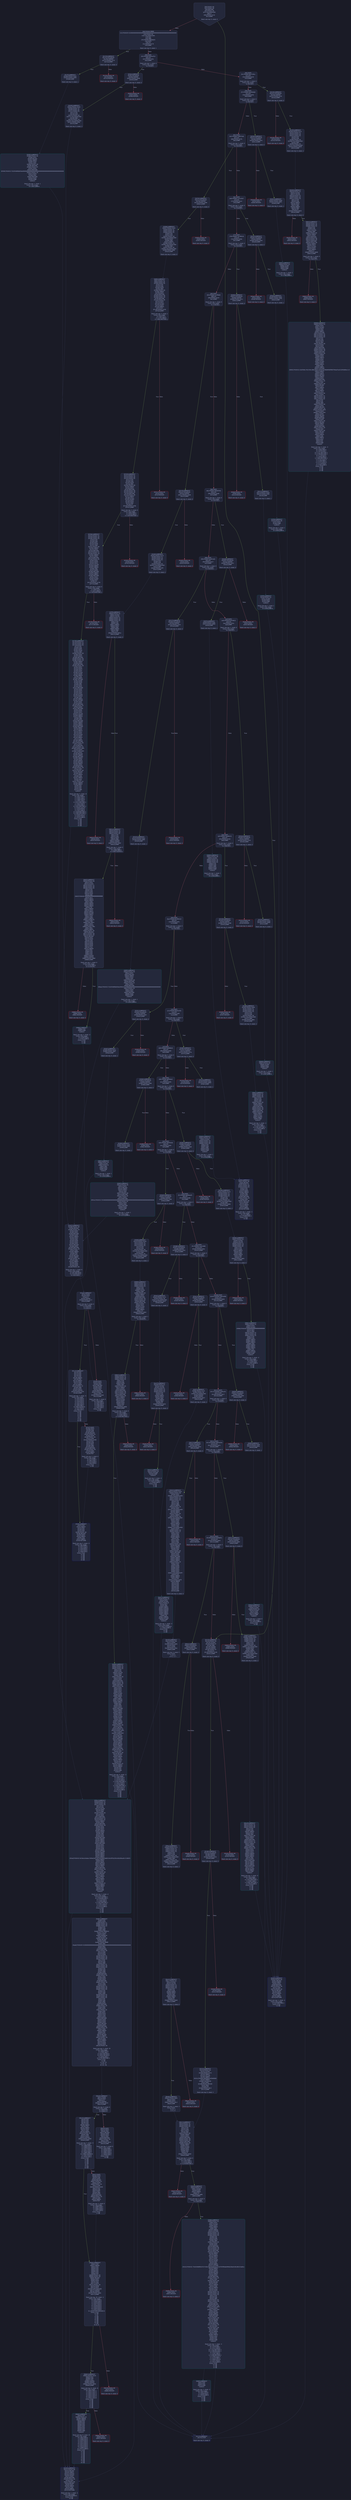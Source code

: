 digraph G {
    node [shape=box, style="filled, rounded", color="#565f89", fontcolor="#c0caf5", fontname="Helvetica", fillcolor="#24283b"];
    edge [color="#414868", fontcolor="#c0caf5", fontname="Helvetica"];
    bgcolor="#1a1b26";
    0 [ label = "[00] PUSH1 60
[02] PUSH1 40
[04] MSTORE
[05] PUSH1 04
[07] CALLDATASIZE
[08] LT
[09] PUSH2 0132
[0c] JUMPI

Stack size req: 0, sizeΔ: 0
" shape = invhouse]
    1 [ label = "[0d] PUSH4 ffffffff
[12] PUSH29 0100000000000000000000000000000000000000000000000000000000
[30] PUSH1 00
[32] CALLDATALOAD
[33] DIV
[34] AND
[35] PUSH4 06fdde03
[3a] DUP2
[3b] EQ
[3c] PUSH2 0174
[3f] JUMPI

Stack size req: 0, sizeΔ: 1
"]
    2 [ label = "[40] DUP1
[41] PUSH4 095ea7b3
[46] EQ
[47] PUSH2 01fe
[4a] JUMPI

Stack size req: 1, sizeΔ: 0
Entry->Op usage:
	0->70:EQ:1
"]
    3 [ label = "[4b] DUP1
[4c] PUSH4 0d1118ce
[51] EQ
[52] PUSH2 0234
[55] JUMPI

Stack size req: 1, sizeΔ: 0
Entry->Op usage:
	0->81:EQ:1
"]
    4 [ label = "[56] DUP1
[57] PUSH4 18160ddd
[5c] EQ
[5d] PUSH2 0256
[60] JUMPI

Stack size req: 1, sizeΔ: 0
Entry->Op usage:
	0->92:EQ:1
"]
    5 [ label = "[61] DUP1
[62] PUSH4 23b872dd
[67] EQ
[68] PUSH2 027b
[6b] JUMPI

Stack size req: 1, sizeΔ: 0
Entry->Op usage:
	0->103:EQ:1
"]
    6 [ label = "[6c] DUP1
[6d] PUSH4 313ce567
[72] EQ
[73] PUSH2 02a3
[76] JUMPI

Stack size req: 1, sizeΔ: 0
Entry->Op usage:
	0->114:EQ:1
"]
    7 [ label = "[77] DUP1
[78] PUSH4 32cd0b3d
[7d] EQ
[7e] PUSH2 02b6
[81] JUMPI

Stack size req: 1, sizeΔ: 0
Entry->Op usage:
	0->125:EQ:1
"]
    8 [ label = "[82] DUP1
[83] PUSH4 51cff8d9
[88] EQ
[89] PUSH2 02c9
[8c] JUMPI

Stack size req: 1, sizeΔ: 0
Entry->Op usage:
	0->136:EQ:1
"]
    9 [ label = "[8d] DUP1
[8e] PUSH4 5462870d
[93] EQ
[94] PUSH2 02e8
[97] JUMPI

Stack size req: 1, sizeΔ: 0
Entry->Op usage:
	0->147:EQ:1
"]
    10 [ label = "[98] DUP1
[99] PUSH4 5a3b7e42
[9e] EQ
[9f] PUSH2 0317
[a2] JUMPI

Stack size req: 1, sizeΔ: 0
Entry->Op usage:
	0->158:EQ:1
"]
    11 [ label = "[a3] DUP1
[a4] PUSH4 6c97a812
[a9] EQ
[aa] PUSH2 032a
[ad] JUMPI

Stack size req: 1, sizeΔ: 0
Entry->Op usage:
	0->169:EQ:1
"]
    12 [ label = "[ae] DUP1
[af] PUSH4 70a08231
[b4] EQ
[b5] PUSH2 033d
[b8] JUMPI

Stack size req: 1, sizeΔ: 0
Entry->Op usage:
	0->180:EQ:1
"]
    13 [ label = "[b9] DUP1
[ba] PUSH4 83349122
[bf] EQ
[c0] PUSH2 035c
[c3] JUMPI

Stack size req: 1, sizeΔ: 0
Entry->Op usage:
	0->191:EQ:1
"]
    14 [ label = "[c4] DUP1
[c5] PUSH4 8da5cb5b
[ca] EQ
[cb] PUSH2 036f
[ce] JUMPI

Stack size req: 1, sizeΔ: 0
Entry->Op usage:
	0->202:EQ:1
"]
    15 [ label = "[cf] DUP1
[d0] PUSH4 95d89b41
[d5] EQ
[d6] PUSH2 0382
[d9] JUMPI

Stack size req: 1, sizeΔ: 0
Entry->Op usage:
	0->213:EQ:1
"]
    16 [ label = "[da] DUP1
[db] PUSH4 a6f9dae1
[e0] EQ
[e1] PUSH2 0395
[e4] JUMPI

Stack size req: 1, sizeΔ: 0
Entry->Op usage:
	0->224:EQ:1
"]
    17 [ label = "[e5] DUP1
[e6] PUSH4 a9059cbb
[eb] EQ
[ec] PUSH2 03b4
[ef] JUMPI

Stack size req: 1, sizeΔ: 0
Entry->Op usage:
	0->235:EQ:1
"]
    18 [ label = "[f0] DUP1
[f1] PUSH4 ab06da29
[f6] EQ
[f7] PUSH2 03d6
[fa] JUMPI

Stack size req: 1, sizeΔ: 0
Entry->Op usage:
	0->246:EQ:1
"]
    19 [ label = "[fb] DUP1
[fc] PUSH4 c1a12d66
[0101] EQ
[0102] PUSH2 03ec
[0105] JUMPI

Stack size req: 1, sizeΔ: 0
Entry->Op usage:
	0->257:EQ:1
"]
    20 [ label = "[0106] DUP1
[0107] PUSH4 c9b2a580
[010c] EQ
[010d] PUSH2 0404
[0110] JUMPI

Stack size req: 1, sizeΔ: 0
Entry->Op usage:
	0->268:EQ:1
"]
    21 [ label = "[0111] DUP1
[0112] PUSH4 cae9ca51
[0117] EQ
[0118] PUSH2 0417
[011b] JUMPI

Stack size req: 1, sizeΔ: 0
Entry->Op usage:
	0->279:EQ:1
"]
    22 [ label = "[011c] DUP1
[011d] PUSH4 dd62ed3e
[0122] EQ
[0123] PUSH2 047c
[0126] JUMPI

Stack size req: 1, sizeΔ: 0
Entry->Op usage:
	0->290:EQ:1
"]
    23 [ label = "[0127] DUP1
[0128] PUSH4 f0dda65c
[012d] EQ
[012e] PUSH2 04a1
[0131] JUMPI

Stack size req: 1, sizeΔ: 0
Entry->Op usage:
	0->301:EQ:1
"]
    24 [ label = "[0132] JUMPDEST
[0133] PUSH1 05
[0135] SLOAD
[0136] PUSH1 ff
[0138] AND
[0139] ISZERO
[013a] ISZERO
[013b] PUSH1 01
[013d] EQ
[013e] PUSH2 0146
[0141] JUMPI

Stack size req: 0, sizeΔ: 0
"]
    25 [ label = "[0142] PUSH1 00
[0144] DUP1
[0145] REVERT

Stack size req: 0, sizeΔ: 0
" color = "red"]
    26 [ label = "[0146] JUMPDEST
[0147] CALLVALUE
[0148] ISZERO
[0149] ISZERO
[014a] PUSH2 0152
[014d] JUMPI

Stack size req: 0, sizeΔ: 0
"]
    27 [ label = "[014e] PUSH1 00
[0150] DUP1
[0151] REVERT

Stack size req: 0, sizeΔ: 0
" color = "red"]
    28 [ label = "[0152] JUMPDEST
[0153] PUSH1 04
[0155] SLOAD
[0156] PUSH2 0172
[0159] SWAP1
[015a] CALLER
[015b] SWAP1
[015c] PUSH8 0de0b6b3a7640000
[0165] SWAP1
[0166] CALLVALUE
[0167] MUL
[0168] PUSH3 0f4240
[016c] MUL
[016d] DIV
[016e] PUSH2 04c3
[0171] JUMP

Stack size req: 0, sizeΔ: 3
"]
    29 [ label = "[0172] JUMPDEST
[0173] STOP

Stack size req: 0, sizeΔ: 0
" color = "darkblue"]
    30 [ label = "[0174] JUMPDEST
[0175] CALLVALUE
[0176] ISZERO
[0177] PUSH2 017f
[017a] JUMPI

Stack size req: 0, sizeΔ: 0
"]
    31 [ label = "[017b] PUSH1 00
[017d] DUP1
[017e] REVERT

Stack size req: 0, sizeΔ: 0
" color = "red"]
    32 [ label = "[017f] JUMPDEST
[0180] PUSH2 0187
[0183] PUSH2 0585
[0186] JUMP

Stack size req: 0, sizeΔ: 1
"]
    33 [ label = "[0187] JUMPDEST
[0188] PUSH1 40
[018a] MLOAD
[018b] PUSH1 20
[018d] DUP1
[018e] DUP3
[018f] MSTORE
[0190] DUP2
[0191] SWAP1
[0192] DUP2
[0193] ADD
[0194] DUP4
[0195] DUP2
[0196] DUP2
[0197] MLOAD
[0198] DUP2
[0199] MSTORE
[019a] PUSH1 20
[019c] ADD
[019d] SWAP2
[019e] POP
[019f] DUP1
[01a0] MLOAD
[01a1] SWAP1
[01a2] PUSH1 20
[01a4] ADD
[01a5] SWAP1
[01a6] DUP1
[01a7] DUP4
[01a8] DUP4
[01a9] PUSH1 00

Stack size req: 1, sizeΔ: 9
Entry->Op usage:
	0->407:MLOAD:0
	0->416:MLOAD:0
	0->420:ADD:1
"]
    34 [ label = "[01ab] JUMPDEST
[01ac] DUP4
[01ad] DUP2
[01ae] LT
[01af] ISZERO
[01b0] PUSH2 01c3
[01b3] JUMPI

Stack size req: 4, sizeΔ: 0
Entry->Op usage:
	0->430:LT:0
	3->430:LT:1
"]
    35 [ label = "[01b4] DUP1
[01b5] DUP3
[01b6] ADD
[01b7] MLOAD
[01b8] DUP4
[01b9] DUP3
[01ba] ADD
[01bb] MSTORE
[01bc] PUSH1 20
[01be] ADD
[01bf] PUSH2 01ab
[01c2] JUMP

Stack size req: 3, sizeΔ: 0
Entry->Op usage:
	0->438:ADD:1
	0->442:ADD:0
	0->446:ADD:1
	1->438:ADD:0
	2->442:ADD:1
Entry->Exit:
	0->😵
"]
    36 [ label = "[01c3] JUMPDEST
[01c4] POP
[01c5] POP
[01c6] POP
[01c7] POP
[01c8] SWAP1
[01c9] POP
[01ca] SWAP1
[01cb] DUP2
[01cc] ADD
[01cd] SWAP1
[01ce] PUSH1 1f
[01d0] AND
[01d1] DUP1
[01d2] ISZERO
[01d3] PUSH2 01f0
[01d6] JUMPI

Stack size req: 7, sizeΔ: -5
Entry->Op usage:
	0->452:POP:0
	1->453:POP:0
	2->454:POP:0
	3->455:POP:0
	4->460:ADD:0
	4->464:AND:1
	4->466:ISZERO:0
	5->457:POP:0
	6->460:ADD:1
Entry->Exit:
	0->😵
	1->😵
	2->😵
	3->😵
	4->0
	5->😵
	6->😵
"]
    37 [ label = "[01d7] DUP1
[01d8] DUP3
[01d9] SUB
[01da] DUP1
[01db] MLOAD
[01dc] PUSH1 01
[01de] DUP4
[01df] PUSH1 20
[01e1] SUB
[01e2] PUSH2 0100
[01e5] EXP
[01e6] SUB
[01e7] NOT
[01e8] AND
[01e9] DUP2
[01ea] MSTORE
[01eb] PUSH1 20
[01ed] ADD
[01ee] SWAP2
[01ef] POP

Stack size req: 2, sizeΔ: 0
Entry->Op usage:
	0->473:SUB:1
	0->481:SUB:1
	1->473:SUB:0
	1->495:POP:0
Entry->Exit:
	1->😵
"]
    38 [ label = "[01f0] JUMPDEST
[01f1] POP
[01f2] SWAP3
[01f3] POP
[01f4] POP
[01f5] POP
[01f6] PUSH1 40
[01f8] MLOAD
[01f9] DUP1
[01fa] SWAP2
[01fb] SUB
[01fc] SWAP1
[01fd] RETURN

Stack size req: 5, sizeΔ: -5
Entry->Op usage:
	0->497:POP:0
	1->507:SUB:0
	2->500:POP:0
	3->501:POP:0
	4->499:POP:0
Entry->Exit:
	0->😵
	1->😵
	2->😵
	3->😵
	4->😵
" color = "darkblue"]
    39 [ label = "[01fe] JUMPDEST
[01ff] CALLVALUE
[0200] ISZERO
[0201] PUSH2 0209
[0204] JUMPI

Stack size req: 0, sizeΔ: 0
"]
    40 [ label = "[0205] PUSH1 00
[0207] DUP1
[0208] REVERT

Stack size req: 0, sizeΔ: 0
" color = "red"]
    41 [ label = "[0209] JUMPDEST
[020a] PUSH2 0220
[020d] PUSH1 01
[020f] PUSH1 a0
[0211] PUSH1 02
[0213] EXP
[0214] SUB
[0215] PUSH1 04
[0217] CALLDATALOAD
[0218] AND
[0219] PUSH1 24
[021b] CALLDATALOAD
[021c] PUSH2 05bc
[021f] JUMP

Stack size req: 0, sizeΔ: 3
"]
    42 [ label = "[0220] JUMPDEST
[0221] PUSH1 40
[0223] MLOAD
[0224] SWAP1
[0225] ISZERO
[0226] ISZERO
[0227] DUP2
[0228] MSTORE
[0229] PUSH1 20
[022b] ADD
[022c] PUSH1 40
[022e] MLOAD
[022f] DUP1
[0230] SWAP2
[0231] SUB
[0232] SWAP1
[0233] RETURN

Stack size req: 1, sizeΔ: -1
Entry->Op usage:
	0->549:ISZERO:0
Entry->Exit:
	0->😵
" color = "darkblue"]
    43 [ label = "[0234] JUMPDEST
[0235] CALLVALUE
[0236] ISZERO
[0237] PUSH2 023f
[023a] JUMPI

Stack size req: 0, sizeΔ: 0
"]
    44 [ label = "[023b] PUSH1 00
[023d] DUP1
[023e] REVERT

Stack size req: 0, sizeΔ: 0
" color = "red"]
    45 [ label = "[023f] JUMPDEST
[0240] PUSH2 0172
[0243] PUSH1 01
[0245] PUSH1 a0
[0247] PUSH1 02
[0249] EXP
[024a] SUB
[024b] PUSH1 04
[024d] CALLDATALOAD
[024e] AND
[024f] PUSH1 24
[0251] CALLDATALOAD
[0252] PUSH2 0628
[0255] JUMP

Stack size req: 0, sizeΔ: 3
"]
    46 [ label = "[0256] JUMPDEST
[0257] CALLVALUE
[0258] ISZERO
[0259] PUSH2 0261
[025c] JUMPI

Stack size req: 0, sizeΔ: 0
"]
    47 [ label = "[025d] PUSH1 00
[025f] DUP1
[0260] REVERT

Stack size req: 0, sizeΔ: 0
" color = "red"]
    48 [ label = "[0261] JUMPDEST
[0262] PUSH2 0269
[0265] PUSH2 06f5
[0268] JUMP

Stack size req: 0, sizeΔ: 1
"]
    49 [ label = "[0269] JUMPDEST
[026a] PUSH1 40
[026c] MLOAD
[026d] SWAP1
[026e] DUP2
[026f] MSTORE
[0270] PUSH1 20
[0272] ADD
[0273] PUSH1 40
[0275] MLOAD
[0276] DUP1
[0277] SWAP2
[0278] SUB
[0279] SWAP1
[027a] RETURN

Stack size req: 1, sizeΔ: -1
Entry->Op usage:
	0->623:MSTORE:1
Entry->Exit:
	0->😵
" color = "darkblue"]
    50 [ label = "[027b] JUMPDEST
[027c] CALLVALUE
[027d] ISZERO
[027e] PUSH2 0286
[0281] JUMPI

Stack size req: 0, sizeΔ: 0
"]
    51 [ label = "[0282] PUSH1 00
[0284] DUP1
[0285] REVERT

Stack size req: 0, sizeΔ: 0
" color = "red"]
    52 [ label = "[0286] JUMPDEST
[0287] PUSH2 0220
[028a] PUSH1 01
[028c] PUSH1 a0
[028e] PUSH1 02
[0290] EXP
[0291] SUB
[0292] PUSH1 04
[0294] CALLDATALOAD
[0295] DUP2
[0296] AND
[0297] SWAP1
[0298] PUSH1 24
[029a] CALLDATALOAD
[029b] AND
[029c] PUSH1 44
[029e] CALLDATALOAD
[029f] PUSH2 06fb
[02a2] JUMP

Stack size req: 0, sizeΔ: 4
"]
    53 [ label = "[02a3] JUMPDEST
[02a4] CALLVALUE
[02a5] ISZERO
[02a6] PUSH2 02ae
[02a9] JUMPI

Stack size req: 0, sizeΔ: 0
"]
    54 [ label = "[02aa] PUSH1 00
[02ac] DUP1
[02ad] REVERT

Stack size req: 0, sizeΔ: 0
" color = "red"]
    55 [ label = "[02ae] JUMPDEST
[02af] PUSH2 0269
[02b2] PUSH2 07f4
[02b5] JUMP

Stack size req: 0, sizeΔ: 1
"]
    56 [ label = "[02b6] JUMPDEST
[02b7] CALLVALUE
[02b8] ISZERO
[02b9] PUSH2 02c1
[02bc] JUMPI

Stack size req: 0, sizeΔ: 0
"]
    57 [ label = "[02bd] PUSH1 00
[02bf] DUP1
[02c0] REVERT

Stack size req: 0, sizeΔ: 0
" color = "red"]
    58 [ label = "[02c1] JUMPDEST
[02c2] PUSH2 0269
[02c5] PUSH2 07f9
[02c8] JUMP

Stack size req: 0, sizeΔ: 1
"]
    59 [ label = "[02c9] JUMPDEST
[02ca] CALLVALUE
[02cb] ISZERO
[02cc] PUSH2 02d4
[02cf] JUMPI

Stack size req: 0, sizeΔ: 0
"]
    60 [ label = "[02d0] PUSH1 00
[02d2] DUP1
[02d3] REVERT

Stack size req: 0, sizeΔ: 0
" color = "red"]
    61 [ label = "[02d4] JUMPDEST
[02d5] PUSH2 0172
[02d8] PUSH1 01
[02da] PUSH1 a0
[02dc] PUSH1 02
[02de] EXP
[02df] SUB
[02e0] PUSH1 04
[02e2] CALLDATALOAD
[02e3] AND
[02e4] PUSH2 07ff
[02e7] JUMP

Stack size req: 0, sizeΔ: 2
"]
    62 [ label = "[02e8] JUMPDEST
[02e9] CALLVALUE
[02ea] ISZERO
[02eb] PUSH2 02f3
[02ee] JUMPI

Stack size req: 0, sizeΔ: 0
"]
    63 [ label = "[02ef] PUSH1 00
[02f1] DUP1
[02f2] REVERT

Stack size req: 0, sizeΔ: 0
" color = "red"]
    64 [ label = "[02f3] JUMPDEST
[02f4] PUSH2 02fb
[02f7] PUSH2 0890
[02fa] JUMP

Stack size req: 0, sizeΔ: 1
"]
    65 [ label = "[02fb] JUMPDEST
[02fc] PUSH1 40
[02fe] MLOAD
[02ff] PUSH1 01
[0301] PUSH1 a0
[0303] PUSH1 02
[0305] EXP
[0306] SUB
[0307] SWAP1
[0308] SWAP2
[0309] AND
[030a] DUP2
[030b] MSTORE
[030c] PUSH1 20
[030e] ADD
[030f] PUSH1 40
[0311] MLOAD
[0312] DUP1
[0313] SWAP2
[0314] SUB
[0315] SWAP1
[0316] RETURN

Stack size req: 1, sizeΔ: -1
Entry->Op usage:
	0->777:AND:0
	0->779:MSTORE:1
Entry->Exit:
	0->😵
" color = "darkblue"]
    66 [ label = "[0317] JUMPDEST
[0318] CALLVALUE
[0319] ISZERO
[031a] PUSH2 0322
[031d] JUMPI

Stack size req: 0, sizeΔ: 0
"]
    67 [ label = "[031e] PUSH1 00
[0320] DUP1
[0321] REVERT

Stack size req: 0, sizeΔ: 0
" color = "red"]
    68 [ label = "[0322] JUMPDEST
[0323] PUSH2 0187
[0326] PUSH2 089f
[0329] JUMP

Stack size req: 0, sizeΔ: 1
"]
    69 [ label = "[032a] JUMPDEST
[032b] CALLVALUE
[032c] ISZERO
[032d] PUSH2 0335
[0330] JUMPI

Stack size req: 0, sizeΔ: 0
"]
    70 [ label = "[0331] PUSH1 00
[0333] DUP1
[0334] REVERT

Stack size req: 0, sizeΔ: 0
" color = "red"]
    71 [ label = "[0335] JUMPDEST
[0336] PUSH2 0269
[0339] PUSH2 08d6
[033c] JUMP

Stack size req: 0, sizeΔ: 1
"]
    72 [ label = "[033d] JUMPDEST
[033e] CALLVALUE
[033f] ISZERO
[0340] PUSH2 0348
[0343] JUMPI

Stack size req: 0, sizeΔ: 0
"]
    73 [ label = "[0344] PUSH1 00
[0346] DUP1
[0347] REVERT

Stack size req: 0, sizeΔ: 0
" color = "red"]
    74 [ label = "[0348] JUMPDEST
[0349] PUSH2 0269
[034c] PUSH1 01
[034e] PUSH1 a0
[0350] PUSH1 02
[0352] EXP
[0353] SUB
[0354] PUSH1 04
[0356] CALLDATALOAD
[0357] AND
[0358] PUSH2 08dc
[035b] JUMP

Stack size req: 0, sizeΔ: 2
"]
    75 [ label = "[035c] JUMPDEST
[035d] CALLVALUE
[035e] ISZERO
[035f] PUSH2 0367
[0362] JUMPI

Stack size req: 0, sizeΔ: 0
"]
    76 [ label = "[0363] PUSH1 00
[0365] DUP1
[0366] REVERT

Stack size req: 0, sizeΔ: 0
" color = "red"]
    77 [ label = "[0367] JUMPDEST
[0368] PUSH2 0220
[036b] PUSH2 08f7
[036e] JUMP

Stack size req: 0, sizeΔ: 1
"]
    78 [ label = "[036f] JUMPDEST
[0370] CALLVALUE
[0371] ISZERO
[0372] PUSH2 037a
[0375] JUMPI

Stack size req: 0, sizeΔ: 0
"]
    79 [ label = "[0376] PUSH1 00
[0378] DUP1
[0379] REVERT

Stack size req: 0, sizeΔ: 0
" color = "red"]
    80 [ label = "[037a] JUMPDEST
[037b] PUSH2 02fb
[037e] PUSH2 0900
[0381] JUMP

Stack size req: 0, sizeΔ: 1
"]
    81 [ label = "[0382] JUMPDEST
[0383] CALLVALUE
[0384] ISZERO
[0385] PUSH2 038d
[0388] JUMPI

Stack size req: 0, sizeΔ: 0
"]
    82 [ label = "[0389] PUSH1 00
[038b] DUP1
[038c] REVERT

Stack size req: 0, sizeΔ: 0
" color = "red"]
    83 [ label = "[038d] JUMPDEST
[038e] PUSH2 0187
[0391] PUSH2 090f
[0394] JUMP

Stack size req: 0, sizeΔ: 1
"]
    84 [ label = "[0395] JUMPDEST
[0396] CALLVALUE
[0397] ISZERO
[0398] PUSH2 03a0
[039b] JUMPI

Stack size req: 0, sizeΔ: 0
"]
    85 [ label = "[039c] PUSH1 00
[039e] DUP1
[039f] REVERT

Stack size req: 0, sizeΔ: 0
" color = "red"]
    86 [ label = "[03a0] JUMPDEST
[03a1] PUSH2 0172
[03a4] PUSH1 01
[03a6] PUSH1 a0
[03a8] PUSH1 02
[03aa] EXP
[03ab] SUB
[03ac] PUSH1 04
[03ae] CALLDATALOAD
[03af] AND
[03b0] PUSH2 0946
[03b3] JUMP

Stack size req: 0, sizeΔ: 2
"]
    87 [ label = "[03b4] JUMPDEST
[03b5] CALLVALUE
[03b6] ISZERO
[03b7] PUSH2 03bf
[03ba] JUMPI

Stack size req: 0, sizeΔ: 0
"]
    88 [ label = "[03bb] PUSH1 00
[03bd] DUP1
[03be] REVERT

Stack size req: 0, sizeΔ: 0
" color = "red"]
    89 [ label = "[03bf] JUMPDEST
[03c0] PUSH2 0220
[03c3] PUSH1 01
[03c5] PUSH1 a0
[03c7] PUSH1 02
[03c9] EXP
[03ca] SUB
[03cb] PUSH1 04
[03cd] CALLDATALOAD
[03ce] AND
[03cf] PUSH1 24
[03d1] CALLDATALOAD
[03d2] PUSH2 0990
[03d5] JUMP

Stack size req: 0, sizeΔ: 3
"]
    90 [ label = "[03d6] JUMPDEST
[03d7] CALLVALUE
[03d8] ISZERO
[03d9] PUSH2 03e1
[03dc] JUMPI

Stack size req: 0, sizeΔ: 0
"]
    91 [ label = "[03dd] PUSH1 00
[03df] DUP1
[03e0] REVERT

Stack size req: 0, sizeΔ: 0
" color = "red"]
    92 [ label = "[03e1] JUMPDEST
[03e2] PUSH2 0172
[03e5] PUSH1 04
[03e7] CALLDATALOAD
[03e8] PUSH2 0a37
[03eb] JUMP

Stack size req: 0, sizeΔ: 2
"]
    93 [ label = "[03ec] JUMPDEST
[03ed] CALLVALUE
[03ee] ISZERO
[03ef] PUSH2 03f7
[03f2] JUMPI

Stack size req: 0, sizeΔ: 0
"]
    94 [ label = "[03f3] PUSH1 00
[03f5] DUP1
[03f6] REVERT

Stack size req: 0, sizeΔ: 0
" color = "red"]
    95 [ label = "[03f7] JUMPDEST
[03f8] PUSH2 0172
[03fb] PUSH1 04
[03fd] CALLDATALOAD
[03fe] ISZERO
[03ff] ISZERO
[0400] PUSH2 0a57
[0403] JUMP

Stack size req: 0, sizeΔ: 2
"]
    96 [ label = "[0404] JUMPDEST
[0405] CALLVALUE
[0406] ISZERO
[0407] PUSH2 040f
[040a] JUMPI

Stack size req: 0, sizeΔ: 0
"]
    97 [ label = "[040b] PUSH1 00
[040d] DUP1
[040e] REVERT

Stack size req: 0, sizeΔ: 0
" color = "red"]
    98 [ label = "[040f] JUMPDEST
[0410] PUSH2 0269
[0413] PUSH2 0a6a
[0416] JUMP

Stack size req: 0, sizeΔ: 1
"]
    99 [ label = "[0417] JUMPDEST
[0418] CALLVALUE
[0419] ISZERO
[041a] PUSH2 0422
[041d] JUMPI

Stack size req: 0, sizeΔ: 0
"]
    100 [ label = "[041e] PUSH1 00
[0420] DUP1
[0421] REVERT

Stack size req: 0, sizeΔ: 0
" color = "red"]
    101 [ label = "[0422] JUMPDEST
[0423] PUSH2 0220
[0426] PUSH1 04
[0428] DUP1
[0429] CALLDATALOAD
[042a] PUSH1 01
[042c] PUSH1 a0
[042e] PUSH1 02
[0430] EXP
[0431] SUB
[0432] AND
[0433] SWAP1
[0434] PUSH1 24
[0436] DUP1
[0437] CALLDATALOAD
[0438] SWAP2
[0439] SWAP1
[043a] PUSH1 64
[043c] SWAP1
[043d] PUSH1 44
[043f] CALLDATALOAD
[0440] SWAP1
[0441] DUP2
[0442] ADD
[0443] SWAP1
[0444] DUP4
[0445] ADD
[0446] CALLDATALOAD
[0447] DUP1
[0448] PUSH1 20
[044a] PUSH1 1f
[044c] DUP3
[044d] ADD
[044e] DUP2
[044f] SWAP1
[0450] DIV
[0451] DUP2
[0452] MUL
[0453] ADD
[0454] PUSH1 40
[0456] MLOAD
[0457] SWAP1
[0458] DUP2
[0459] ADD
[045a] PUSH1 40
[045c] MSTORE
[045d] DUP2
[045e] DUP2
[045f] MSTORE
[0460] SWAP3
[0461] SWAP2
[0462] SWAP1
[0463] PUSH1 20
[0465] DUP5
[0466] ADD
[0467] DUP4
[0468] DUP4
[0469] DUP1
[046a] DUP3
[046b] DUP5
[046c] CALLDATACOPY
[046d] POP
[046e] SWAP5
[046f] SWAP7
[0470] POP
[0471] PUSH2 0a74
[0474] SWAP6
[0475] POP
[0476] POP
[0477] POP
[0478] POP
[0479] POP
[047a] POP
[047b] JUMP

Stack size req: 0, sizeΔ: 4
"]
    102 [ label = "[047c] JUMPDEST
[047d] CALLVALUE
[047e] ISZERO
[047f] PUSH2 0487
[0482] JUMPI

Stack size req: 0, sizeΔ: 0
"]
    103 [ label = "[0483] PUSH1 00
[0485] DUP1
[0486] REVERT

Stack size req: 0, sizeΔ: 0
" color = "red"]
    104 [ label = "[0487] JUMPDEST
[0488] PUSH2 0269
[048b] PUSH1 01
[048d] PUSH1 a0
[048f] PUSH1 02
[0491] EXP
[0492] SUB
[0493] PUSH1 04
[0495] CALLDATALOAD
[0496] DUP2
[0497] AND
[0498] SWAP1
[0499] PUSH1 24
[049b] CALLDATALOAD
[049c] AND
[049d] PUSH2 0ba0
[04a0] JUMP

Stack size req: 0, sizeΔ: 3
"]
    105 [ label = "[04a1] JUMPDEST
[04a2] CALLVALUE
[04a3] ISZERO
[04a4] PUSH2 04ac
[04a7] JUMPI

Stack size req: 0, sizeΔ: 0
"]
    106 [ label = "[04a8] PUSH1 00
[04aa] DUP1
[04ab] REVERT

Stack size req: 0, sizeΔ: 0
" color = "red"]
    107 [ label = "[04ac] JUMPDEST
[04ad] PUSH2 0172
[04b0] PUSH1 01
[04b2] PUSH1 a0
[04b4] PUSH1 02
[04b6] EXP
[04b7] SUB
[04b8] PUSH1 04
[04ba] CALLDATALOAD
[04bb] AND
[04bc] PUSH1 24
[04be] CALLDATALOAD
[04bf] PUSH2 0bcb
[04c2] JUMP

Stack size req: 0, sizeΔ: 3
"]
    108 [ label = "[04c3] JUMPDEST
[04c4] PUSH1 01
[04c6] PUSH1 a0
[04c8] PUSH1 02
[04ca] EXP
[04cb] SUB
[04cc] DUP3
[04cd] AND
[04ce] PUSH1 00
[04d0] SWAP1
[04d1] DUP2
[04d2] MSTORE
[04d3] PUSH1 06
[04d5] PUSH1 20
[04d7] MSTORE
[04d8] PUSH1 40
[04da] SWAP1
[04db] SHA3
[04dc] SLOAD
[04dd] DUP2
[04de] DUP2
[04df] ADD
[04e0] GT
[04e1] PUSH2 04e9
[04e4] JUMPI

Stack size req: 2, sizeΔ: 0
Entry->Op usage:
	0->1247:ADD:1
	1->1229:AND:0
	1->1234:MSTORE:1
"]
    109 [ label = "[04e5] PUSH1 00
[04e7] DUP1
[04e8] REVERT

Stack size req: 0, sizeΔ: 0
" color = "red"]
    110 [ label = "[04e9] JUMPDEST
[04ea] PUSH1 03
[04ec] SLOAD
[04ed] DUP2
[04ee] SWAP1
[04ef] GT
[04f0] PUSH2 04f8
[04f3] JUMPI

Stack size req: 1, sizeΔ: 0
Entry->Op usage:
	0->1263:GT:1
"]
    111 [ label = "[04f4] PUSH1 00
[04f6] DUP1
[04f7] REVERT

Stack size req: 0, sizeΔ: 0
" color = "red"]
    112 [ label = "[04f8] JUMPDEST
[04f9] PUSH1 03
[04fb] DUP1
[04fc] SLOAD
[04fd] DUP3
[04fe] SWAP1
[04ff] SUB
[0500] SWAP1
[0501] SSTORE
[0502] PUSH1 01
[0504] PUSH1 a0
[0506] PUSH1 02
[0508] EXP
[0509] SUB
[050a] DUP3
[050b] AND
[050c] PUSH1 00
[050e] DUP2
[050f] DUP2
[0510] MSTORE
[0511] PUSH1 06
[0513] PUSH1 20
[0515] MSTORE
[0516] PUSH1 40
[0518] SWAP1
[0519] DUP2
[051a] SWAP1
[051b] SHA3
[051c] DUP1
[051d] SLOAD
[051e] DUP5
[051f] ADD
[0520] SWAP1
[0521] SSTORE
[0522] PUSH32 79c65068f81072733b15ab3cba61b23110793f90ab099d228a414b186333a81e
[0543] SWAP1
[0544] DUP4
[0545] SWAP1
[0546] MLOAD
[0547] SWAP1
[0548] DUP2
[0549] MSTORE
[054a] PUSH1 20
[054c] ADD
[054d] PUSH1 40
[054f] MLOAD
[0550] DUP1
[0551] SWAP2
[0552] SUB
[0553] SWAP1
[0554] LOG2
[0555] DUP2
[0556] PUSH1 01
[0558] PUSH1 a0
[055a] PUSH1 02
[055c] EXP
[055d] SUB
[055e] AND
[055f] PUSH1 00
[0561] PUSH1 00
[0563] DUP1
[0564] MLOAD
[0565] PUSH1 20
[0567] PUSH2 0bf5
[056a] DUP4
[056b] CODECOPY
[056c] DUP2
[056d] MLOAD
[056e] SWAP2
[056f] MSTORE
[0570] DUP4
[0571] PUSH1 40
[0573] MLOAD
[0574] SWAP1
[0575] DUP2
[0576] MSTORE
[0577] PUSH1 20
[0579] ADD
[057a] PUSH1 40
[057c] MLOAD
[057d] DUP1
[057e] SWAP2
[057f] SUB
[0580] SWAP1
[0581] LOG3
[0582] POP
[0583] POP
[0584] JUMP
Indirect!

Stack size req: 3, sizeΔ: -3
Entry->Op usage:
	0->1279:SUB:1
	0->1311:ADD:0
	0->1353:MSTORE:1
	0->1398:MSTORE:1
	0->1410:POP:0
	1->1291:AND:0
	1->1296:MSTORE:1
	1->1364:LOG2:3
	1->1374:AND:1
	1->1409:LOG3:4
	1->1411:POP:0
	2->1412:JUMP:0
Entry->Exit:
	0->😵
	1->😵
	2->😵
" color = "teal"]
    113 [ label = "[0585] JUMPDEST
[0586] PUSH1 40
[0588] DUP1
[0589] MLOAD
[058a] SWAP1
[058b] DUP2
[058c] ADD
[058d] PUSH1 40
[058f] MSTORE
[0590] PUSH1 07
[0592] DUP2
[0593] MSTORE
[0594] PUSH32 5520546f6b656e00000000000000000000000000000000000000000000000000
[05b5] PUSH1 20
[05b7] DUP3
[05b8] ADD
[05b9] MSTORE
[05ba] DUP2
[05bb] JUMP
Indirect!

Stack size req: 1, sizeΔ: 1
Entry->Op usage:
	0->1467:JUMP:0
" color = "teal"]
    114 [ label = "[05bc] JUMPDEST
[05bd] PUSH1 01
[05bf] PUSH1 a0
[05c1] PUSH1 02
[05c3] EXP
[05c4] SUB
[05c5] CALLER
[05c6] DUP2
[05c7] AND
[05c8] PUSH1 00
[05ca] DUP2
[05cb] DUP2
[05cc] MSTORE
[05cd] PUSH1 07
[05cf] PUSH1 20
[05d1] SWAP1
[05d2] DUP2
[05d3] MSTORE
[05d4] PUSH1 40
[05d6] DUP1
[05d7] DUP4
[05d8] SHA3
[05d9] SWAP5
[05da] DUP8
[05db] AND
[05dc] DUP1
[05dd] DUP5
[05de] MSTORE
[05df] SWAP5
[05e0] SWAP1
[05e1] SWAP2
[05e2] MSTORE
[05e3] DUP1
[05e4] DUP3
[05e5] SHA3
[05e6] DUP6
[05e7] SWAP1
[05e8] SSTORE
[05e9] SWAP1
[05ea] SWAP3
[05eb] SWAP2
[05ec] SWAP1
[05ed] PUSH32 8c5be1e5ebec7d5bd14f71427d1e84f3dd0314c0f7b2291e5b200ac8c7c3b925
[060e] SWAP1
[060f] DUP6
[0610] SWAP1
[0611] MLOAD
[0612] SWAP1
[0613] DUP2
[0614] MSTORE
[0615] PUSH1 20
[0617] ADD
[0618] PUSH1 40
[061a] MLOAD
[061b] DUP1
[061c] SWAP2
[061d] SUB
[061e] SWAP1
[061f] LOG3
[0620] POP
[0621] PUSH1 01
[0623] SWAP3
[0624] SWAP2
[0625] POP
[0626] POP
[0627] JUMP
Indirect!

Stack size req: 3, sizeΔ: -2
Entry->Op usage:
	0->1512:SSTORE:1
	0->1556:MSTORE:1
	0->1574:POP:0
	1->1499:AND:0
	1->1502:MSTORE:1
	1->1567:LOG3:4
	1->1573:POP:0
	2->1575:JUMP:0
Entry->Exit:
	0->😵
	1->😵
	2->😵
" color = "teal"]
    115 [ label = "[0628] JUMPDEST
[0629] PUSH1 01
[062b] SLOAD
[062c] CALLER
[062d] PUSH1 01
[062f] PUSH1 a0
[0631] PUSH1 02
[0633] EXP
[0634] SUB
[0635] SWAP1
[0636] DUP2
[0637] AND
[0638] SWAP2
[0639] AND
[063a] EQ
[063b] PUSH2 0643
[063e] JUMPI

Stack size req: 0, sizeΔ: 0
"]
    116 [ label = "[063f] PUSH1 00
[0641] DUP1
[0642] REVERT

Stack size req: 0, sizeΔ: 0
" color = "red"]
    117 [ label = "[0643] JUMPDEST
[0644] PUSH1 01
[0646] PUSH1 a0
[0648] PUSH1 02
[064a] EXP
[064b] SUB
[064c] CALLER
[064d] AND
[064e] PUSH1 00
[0650] SWAP1
[0651] DUP2
[0652] MSTORE
[0653] PUSH1 06
[0655] PUSH1 20
[0657] MSTORE
[0658] PUSH1 40
[065a] SWAP1
[065b] SHA3
[065c] SLOAD
[065d] DUP2
[065e] SWAP1
[065f] LT
[0660] PUSH2 0668
[0663] JUMPI

Stack size req: 1, sizeΔ: 0
Entry->Op usage:
	0->1631:LT:1
"]
    118 [ label = "[0664] PUSH1 00
[0666] DUP1
[0667] REVERT

Stack size req: 0, sizeΔ: 0
" color = "red"]
    119 [ label = "[0668] JUMPDEST
[0669] PUSH1 03
[066b] DUP1
[066c] SLOAD
[066d] DUP3
[066e] ADD
[066f] SWAP1
[0670] SSTORE
[0671] PUSH1 01
[0673] PUSH1 a0
[0675] PUSH1 02
[0677] EXP
[0678] SUB
[0679] DUP3
[067a] AND
[067b] PUSH1 00
[067d] DUP2
[067e] DUP2
[067f] MSTORE
[0680] PUSH1 06
[0682] PUSH1 20
[0684] MSTORE
[0685] PUSH1 40
[0687] SWAP1
[0688] DUP2
[0689] SWAP1
[068a] SHA3
[068b] DUP1
[068c] SLOAD
[068d] DUP5
[068e] SWAP1
[068f] SUB
[0690] SWAP1
[0691] SSTORE
[0692] PUSH32 d1df306c742159c188c29d2c167874a39b84fd0f96f794ad7ea53295680ec1c5
[06b3] SWAP1
[06b4] DUP4
[06b5] SWAP1
[06b6] MLOAD
[06b7] SWAP1
[06b8] DUP2
[06b9] MSTORE
[06ba] PUSH1 20
[06bc] ADD
[06bd] PUSH1 40
[06bf] MLOAD
[06c0] DUP1
[06c1] SWAP2
[06c2] SUB
[06c3] SWAP1
[06c4] LOG2
[06c5] PUSH1 00
[06c7] DUP3
[06c8] PUSH1 01
[06ca] PUSH1 a0
[06cc] PUSH1 02
[06ce] EXP
[06cf] SUB
[06d0] AND
[06d1] PUSH1 00
[06d3] DUP1
[06d4] MLOAD
[06d5] PUSH1 20
[06d7] PUSH2 0bf5
[06da] DUP4
[06db] CODECOPY
[06dc] DUP2
[06dd] MLOAD
[06de] SWAP2
[06df] MSTORE
[06e0] DUP4
[06e1] PUSH1 40
[06e3] MLOAD
[06e4] SWAP1
[06e5] DUP2
[06e6] MSTORE
[06e7] PUSH1 20
[06e9] ADD
[06ea] PUSH1 40
[06ec] MLOAD
[06ed] DUP1
[06ee] SWAP2
[06ef] SUB
[06f0] SWAP1
[06f1] LOG3
[06f2] POP
[06f3] POP
[06f4] JUMP
Indirect!

Stack size req: 3, sizeΔ: -3
Entry->Op usage:
	0->1646:ADD:0
	0->1679:SUB:1
	0->1721:MSTORE:1
	0->1766:MSTORE:1
	0->1778:POP:0
	1->1658:AND:0
	1->1663:MSTORE:1
	1->1732:LOG2:3
	1->1744:AND:1
	1->1777:LOG3:3
	1->1779:POP:0
	2->1780:JUMP:0
Entry->Exit:
	0->😵
	1->😵
	2->😵
" color = "teal"]
    120 [ label = "[06f5] JUMPDEST
[06f6] PUSH1 02
[06f8] SLOAD
[06f9] DUP2
[06fa] JUMP
Indirect!

Stack size req: 1, sizeΔ: 1
Entry->Op usage:
	0->1786:JUMP:0
" color = "teal"]
    121 [ label = "[06fb] JUMPDEST
[06fc] PUSH1 01
[06fe] PUSH1 a0
[0700] PUSH1 02
[0702] EXP
[0703] SUB
[0704] DUP4
[0705] AND
[0706] PUSH1 00
[0708] SWAP1
[0709] DUP2
[070a] MSTORE
[070b] PUSH1 06
[070d] PUSH1 20
[070f] MSTORE
[0710] PUSH1 40
[0712] DUP2
[0713] SHA3
[0714] SLOAD
[0715] DUP3
[0716] SWAP1
[0717] GT
[0718] PUSH2 0720
[071b] JUMPI

Stack size req: 3, sizeΔ: 1
Entry->Op usage:
	0->1815:GT:1
	2->1797:AND:0
	2->1802:MSTORE:1
"]
    122 [ label = "[071c] PUSH1 00
[071e] DUP1
[071f] REVERT

Stack size req: 0, sizeΔ: 0
" color = "red"]
    123 [ label = "[0720] JUMPDEST
[0721] PUSH1 01
[0723] PUSH1 a0
[0725] PUSH1 02
[0727] EXP
[0728] SUB
[0729] DUP4
[072a] AND
[072b] PUSH1 00
[072d] SWAP1
[072e] DUP2
[072f] MSTORE
[0730] PUSH1 06
[0732] PUSH1 20
[0734] MSTORE
[0735] PUSH1 40
[0737] SWAP1
[0738] SHA3
[0739] SLOAD
[073a] DUP3
[073b] DUP2
[073c] ADD
[073d] GT
[073e] PUSH2 0746
[0741] JUMPI

Stack size req: 3, sizeΔ: 0
Entry->Op usage:
	1->1852:ADD:1
	2->1834:AND:0
	2->1839:MSTORE:1
"]
    124 [ label = "[0742] PUSH1 00
[0744] DUP1
[0745] REVERT

Stack size req: 0, sizeΔ: 0
" color = "red"]
    125 [ label = "[0746] JUMPDEST
[0747] PUSH1 01
[0749] PUSH1 a0
[074b] PUSH1 02
[074d] EXP
[074e] SUB
[074f] DUP1
[0750] DUP6
[0751] AND
[0752] PUSH1 00
[0754] SWAP1
[0755] DUP2
[0756] MSTORE
[0757] PUSH1 07
[0759] PUSH1 20
[075b] SWAP1
[075c] DUP2
[075d] MSTORE
[075e] PUSH1 40
[0760] DUP1
[0761] DUP4
[0762] SHA3
[0763] CALLER
[0764] SWAP1
[0765] SWAP5
[0766] AND
[0767] DUP4
[0768] MSTORE
[0769] SWAP3
[076a] SWAP1
[076b] MSTORE
[076c] SHA3
[076d] SLOAD
[076e] DUP3
[076f] GT
[0770] PUSH2 0778
[0773] JUMPI

Stack size req: 4, sizeΔ: 0
Entry->Op usage:
	1->1903:GT:0
	3->1873:AND:0
	3->1878:MSTORE:1
"]
    126 [ label = "[0774] PUSH1 00
[0776] DUP1
[0777] REVERT

Stack size req: 0, sizeΔ: 0
" color = "red"]
    127 [ label = "[0778] JUMPDEST
[0779] PUSH1 01
[077b] PUSH1 a0
[077d] PUSH1 02
[077f] EXP
[0780] SUB
[0781] DUP1
[0782] DUP6
[0783] AND
[0784] PUSH1 00
[0786] DUP2
[0787] DUP2
[0788] MSTORE
[0789] PUSH1 06
[078b] PUSH1 20
[078d] SWAP1
[078e] DUP2
[078f] MSTORE
[0790] PUSH1 40
[0792] DUP1
[0793] DUP4
[0794] SHA3
[0795] DUP1
[0796] SLOAD
[0797] DUP9
[0798] SWAP1
[0799] SUB
[079a] SWAP1
[079b] SSTORE
[079c] DUP8
[079d] DUP6
[079e] AND
[079f] DUP1
[07a0] DUP5
[07a1] MSTORE
[07a2] DUP2
[07a3] DUP5
[07a4] SHA3
[07a5] DUP1
[07a6] SLOAD
[07a7] DUP10
[07a8] ADD
[07a9] SWAP1
[07aa] SSTORE
[07ab] DUP5
[07ac] DUP5
[07ad] MSTORE
[07ae] PUSH1 07
[07b0] DUP4
[07b1] MSTORE
[07b2] DUP2
[07b3] DUP5
[07b4] SHA3
[07b5] CALLER
[07b6] SWAP1
[07b7] SWAP7
[07b8] AND
[07b9] DUP5
[07ba] MSTORE
[07bb] SWAP5
[07bc] SWAP1
[07bd] SWAP2
[07be] MSTORE
[07bf] SWAP1
[07c0] DUP2
[07c1] SWAP1
[07c2] SHA3
[07c3] DUP1
[07c4] SLOAD
[07c5] DUP7
[07c6] SWAP1
[07c7] SUB
[07c8] SWAP1
[07c9] SSTORE
[07ca] PUSH1 00
[07cc] DUP1
[07cd] MLOAD
[07ce] PUSH1 20
[07d0] PUSH2 0bf5
[07d3] DUP4
[07d4] CODECOPY
[07d5] DUP2
[07d6] MLOAD
[07d7] SWAP2
[07d8] MSTORE
[07d9] SWAP1
[07da] DUP6
[07db] SWAP1
[07dc] MLOAD
[07dd] SWAP1
[07de] DUP2
[07df] MSTORE
[07e0] PUSH1 20
[07e2] ADD
[07e3] PUSH1 40
[07e5] MLOAD
[07e6] DUP1
[07e7] SWAP2
[07e8] SUB
[07e9] SWAP1
[07ea] LOG3
[07eb] POP
[07ec] PUSH1 01
[07ee] SWAP4
[07ef] SWAP3
[07f0] POP
[07f1] POP
[07f2] POP
[07f3] JUMP
Indirect!

Stack size req: 5, sizeΔ: -4
Entry->Op usage:
	0->2027:POP:0
	1->1945:SUB:1
	1->1960:ADD:0
	1->1991:SUB:1
	1->2015:MSTORE:1
	1->2033:POP:0
	2->1950:AND:1
	2->1953:MSTORE:1
	2->2026:LOG3:4
	2->2034:POP:0
	3->1923:AND:0
	3->1928:MSTORE:1
	3->1965:MSTORE:1
	3->2026:LOG3:3
	3->2032:POP:0
	4->2035:JUMP:0
Entry->Exit:
	0->😵
	1->😵
	2->😵
	3->😵
	4->😵
" color = "teal"]
    128 [ label = "[07f4] JUMPDEST
[07f5] PUSH1 06
[07f7] DUP2
[07f8] JUMP
Indirect!

Stack size req: 1, sizeΔ: 1
Entry->Op usage:
	0->2040:JUMP:0
" color = "teal"]
    129 [ label = "[07f9] JUMPDEST
[07fa] PUSH1 03
[07fc] SLOAD
[07fd] DUP2
[07fe] JUMP
Indirect!

Stack size req: 1, sizeΔ: 1
Entry->Op usage:
	0->2046:JUMP:0
" color = "teal"]
    130 [ label = "[07ff] JUMPDEST
[0800] PUSH1 01
[0802] SLOAD
[0803] CALLER
[0804] PUSH1 01
[0806] PUSH1 a0
[0808] PUSH1 02
[080a] EXP
[080b] SUB
[080c] SWAP1
[080d] DUP2
[080e] AND
[080f] SWAP2
[0810] AND
[0811] EQ
[0812] PUSH2 081a
[0815] JUMPI

Stack size req: 0, sizeΔ: 0
"]
    131 [ label = "[0816] PUSH1 00
[0818] DUP1
[0819] REVERT

Stack size req: 0, sizeΔ: 0
" color = "red"]
    132 [ label = "[081a] JUMPDEST
[081b] PUSH1 01
[081d] PUSH1 a0
[081f] PUSH1 02
[0821] EXP
[0822] SUB
[0823] DUP2
[0824] AND
[0825] ISZERO
[0826] ISZERO
[0827] PUSH2 082f
[082a] JUMPI

Stack size req: 1, sizeΔ: 0
Entry->Op usage:
	0->2084:AND:0
	0->2085:ISZERO:0
"]
    133 [ label = "[082b] PUSH1 00
[082d] DUP1
[082e] REVERT

Stack size req: 0, sizeΔ: 0
" color = "red"]
    134 [ label = "[082f] JUMPDEST
[0830] PUSH1 08
[0832] DUP1
[0833] SLOAD
[0834] PUSH1 01
[0836] PUSH1 a0
[0838] PUSH1 02
[083a] EXP
[083b] SUB
[083c] DUP1
[083d] DUP5
[083e] AND
[083f] PUSH20 ffffffffffffffffffffffffffffffffffffffff
[0854] NOT
[0855] SWAP1
[0856] SWAP3
[0857] AND
[0858] SWAP2
[0859] SWAP1
[085a] SWAP2
[085b] OR
[085c] SWAP2
[085d] DUP3
[085e] SWAP1
[085f] SSTORE
[0860] SWAP1
[0861] DUP2
[0862] AND
[0863] SWAP1
[0864] ADDRESS
[0865] AND
[0866] BALANCE
[0867] DUP1
[0868] ISZERO
[0869] PUSH2 08fc
[086c] MUL
[086d] SWAP1
[086e] PUSH1 40
[0870] MLOAD
[0871] PUSH1 00
[0873] PUSH1 40
[0875] MLOAD
[0876] DUP1
[0877] DUP4
[0878] SUB
[0879] DUP2
[087a] DUP6
[087b] DUP9
[087c] DUP9
[087d] CALL
[087e] SWAP4
[087f] POP
[0880] POP
[0881] POP
[0882] POP
[0883] ISZERO
[0884] ISZERO
[0885] PUSH2 088d
[0888] JUMPI

Stack size req: 1, sizeΔ: 0
Entry->Op usage:
	0->2110:AND:0
	0->2139:OR:1
"]
    135 [ label = "[0889] PUSH1 00
[088b] DUP1
[088c] REVERT

Stack size req: 0, sizeΔ: 0
" color = "red"]
    136 [ label = "[088d] JUMPDEST
[088e] POP
[088f] JUMP
Indirect!

Stack size req: 2, sizeΔ: -2
Entry->Op usage:
	0->2190:POP:0
	1->2191:JUMP:0
Entry->Exit:
	0->😵
	1->😵
" color = "teal"]
    137 [ label = "[0890] JUMPDEST
[0891] PUSH1 08
[0893] SLOAD
[0894] PUSH1 01
[0896] PUSH1 a0
[0898] PUSH1 02
[089a] EXP
[089b] SUB
[089c] AND
[089d] DUP2
[089e] JUMP
Indirect!

Stack size req: 1, sizeΔ: 1
Entry->Op usage:
	0->2206:JUMP:0
" color = "teal"]
    138 [ label = "[089f] JUMPDEST
[08a0] PUSH1 40
[08a2] DUP1
[08a3] MLOAD
[08a4] SWAP1
[08a5] DUP2
[08a6] ADD
[08a7] PUSH1 40
[08a9] MSTORE
[08aa] PUSH1 0c
[08ac] DUP2
[08ad] MSTORE
[08ae] PUSH32 5520546f6b656e2056312e300000000000000000000000000000000000000000
[08cf] PUSH1 20
[08d1] DUP3
[08d2] ADD
[08d3] MSTORE
[08d4] DUP2
[08d5] JUMP
Indirect!

Stack size req: 1, sizeΔ: 1
Entry->Op usage:
	0->2261:JUMP:0
" color = "teal"]
    139 [ label = "[08d6] JUMPDEST
[08d7] PUSH1 04
[08d9] SLOAD
[08da] DUP2
[08db] JUMP
Indirect!

Stack size req: 1, sizeΔ: 1
Entry->Op usage:
	0->2267:JUMP:0
" color = "teal"]
    140 [ label = "[08dc] JUMPDEST
[08dd] PUSH1 01
[08df] PUSH1 a0
[08e1] PUSH1 02
[08e3] EXP
[08e4] SUB
[08e5] AND
[08e6] PUSH1 00
[08e8] SWAP1
[08e9] DUP2
[08ea] MSTORE
[08eb] PUSH1 06
[08ed] PUSH1 20
[08ef] MSTORE
[08f0] PUSH1 40
[08f2] SWAP1
[08f3] SHA3
[08f4] SLOAD
[08f5] SWAP1
[08f6] JUMP
Indirect!

Stack size req: 2, sizeΔ: -1
Entry->Op usage:
	0->2277:AND:1
	0->2282:MSTORE:1
	1->2294:JUMP:0
Entry->Exit:
	0->😵
	1->😵
" color = "teal"]
    141 [ label = "[08f7] JUMPDEST
[08f8] PUSH1 05
[08fa] SLOAD
[08fb] PUSH1 ff
[08fd] AND
[08fe] DUP2
[08ff] JUMP
Indirect!

Stack size req: 1, sizeΔ: 1
Entry->Op usage:
	0->2303:JUMP:0
" color = "teal"]
    142 [ label = "[0900] JUMPDEST
[0901] PUSH1 01
[0903] SLOAD
[0904] PUSH1 01
[0906] PUSH1 a0
[0908] PUSH1 02
[090a] EXP
[090b] SUB
[090c] AND
[090d] DUP2
[090e] JUMP
Indirect!

Stack size req: 1, sizeΔ: 1
Entry->Op usage:
	0->2318:JUMP:0
" color = "teal"]
    143 [ label = "[090f] JUMPDEST
[0910] PUSH1 40
[0912] DUP1
[0913] MLOAD
[0914] SWAP1
[0915] DUP2
[0916] ADD
[0917] PUSH1 40
[0919] MSTORE
[091a] PUSH1 02
[091c] DUP2
[091d] MSTORE
[091e] PUSH32 5554000000000000000000000000000000000000000000000000000000000000
[093f] PUSH1 20
[0941] DUP3
[0942] ADD
[0943] MSTORE
[0944] DUP2
[0945] JUMP
Indirect!

Stack size req: 1, sizeΔ: 1
Entry->Op usage:
	0->2373:JUMP:0
" color = "teal"]
    144 [ label = "[0946] JUMPDEST
[0947] PUSH1 01
[0949] SLOAD
[094a] CALLER
[094b] PUSH1 01
[094d] PUSH1 a0
[094f] PUSH1 02
[0951] EXP
[0952] SUB
[0953] SWAP1
[0954] DUP2
[0955] AND
[0956] SWAP2
[0957] AND
[0958] EQ
[0959] PUSH2 0961
[095c] JUMPI

Stack size req: 0, sizeΔ: 0
"]
    145 [ label = "[095d] PUSH1 00
[095f] DUP1
[0960] REVERT

Stack size req: 0, sizeΔ: 0
" color = "red"]
    146 [ label = "[0961] JUMPDEST
[0962] PUSH1 01
[0964] DUP1
[0965] SLOAD
[0966] PUSH20 ffffffffffffffffffffffffffffffffffffffff
[097b] NOT
[097c] AND
[097d] PUSH1 01
[097f] PUSH1 a0
[0981] PUSH1 02
[0983] EXP
[0984] SUB
[0985] SWAP3
[0986] SWAP1
[0987] SWAP3
[0988] AND
[0989] SWAP2
[098a] SWAP1
[098b] SWAP2
[098c] OR
[098d] SWAP1
[098e] SSTORE
[098f] JUMP
Indirect!

Stack size req: 2, sizeΔ: -2
Entry->Op usage:
	0->2440:AND:1
	0->2444:OR:0
	1->2447:JUMP:0
Entry->Exit:
	0->😵
	1->😵
" color = "teal"]
    147 [ label = "[0990] JUMPDEST
[0991] PUSH1 01
[0993] PUSH1 a0
[0995] PUSH1 02
[0997] EXP
[0998] SUB
[0999] CALLER
[099a] AND
[099b] PUSH1 00
[099d] SWAP1
[099e] DUP2
[099f] MSTORE
[09a0] PUSH1 06
[09a2] PUSH1 20
[09a4] MSTORE
[09a5] PUSH1 40
[09a7] DUP2
[09a8] SHA3
[09a9] SLOAD
[09aa] DUP3
[09ab] SWAP1
[09ac] GT
[09ad] PUSH2 09b5
[09b0] JUMPI

Stack size req: 1, sizeΔ: 1
Entry->Op usage:
	0->2476:GT:1
"]
    148 [ label = "[09b1] PUSH1 00
[09b3] DUP1
[09b4] REVERT

Stack size req: 0, sizeΔ: 0
" color = "red"]
    149 [ label = "[09b5] JUMPDEST
[09b6] PUSH1 01
[09b8] PUSH1 a0
[09ba] PUSH1 02
[09bc] EXP
[09bd] SUB
[09be] DUP4
[09bf] AND
[09c0] PUSH1 00
[09c2] SWAP1
[09c3] DUP2
[09c4] MSTORE
[09c5] PUSH1 06
[09c7] PUSH1 20
[09c9] MSTORE
[09ca] PUSH1 40
[09cc] SWAP1
[09cd] SHA3
[09ce] SLOAD
[09cf] DUP3
[09d0] DUP2
[09d1] ADD
[09d2] GT
[09d3] PUSH2 09db
[09d6] JUMPI

Stack size req: 3, sizeΔ: 0
Entry->Op usage:
	1->2513:ADD:1
	2->2495:AND:0
	2->2500:MSTORE:1
"]
    150 [ label = "[09d7] PUSH1 00
[09d9] DUP1
[09da] REVERT

Stack size req: 0, sizeΔ: 0
" color = "red"]
    151 [ label = "[09db] JUMPDEST
[09dc] PUSH1 01
[09de] PUSH1 a0
[09e0] PUSH1 02
[09e2] EXP
[09e3] SUB
[09e4] CALLER
[09e5] DUP2
[09e6] AND
[09e7] PUSH1 00
[09e9] DUP2
[09ea] DUP2
[09eb] MSTORE
[09ec] PUSH1 06
[09ee] PUSH1 20
[09f0] MSTORE
[09f1] PUSH1 40
[09f3] DUP1
[09f4] DUP3
[09f5] SHA3
[09f6] DUP1
[09f7] SLOAD
[09f8] DUP8
[09f9] SWAP1
[09fa] SUB
[09fb] SWAP1
[09fc] SSTORE
[09fd] SWAP3
[09fe] DUP7
[09ff] AND
[0a00] DUP1
[0a01] DUP3
[0a02] MSTORE
[0a03] SWAP1
[0a04] DUP4
[0a05] SWAP1
[0a06] SHA3
[0a07] DUP1
[0a08] SLOAD
[0a09] DUP7
[0a0a] ADD
[0a0b] SWAP1
[0a0c] SSTORE
[0a0d] SWAP2
[0a0e] PUSH1 00
[0a10] DUP1
[0a11] MLOAD
[0a12] PUSH1 20
[0a14] PUSH2 0bf5
[0a17] DUP4
[0a18] CODECOPY
[0a19] DUP2
[0a1a] MLOAD
[0a1b] SWAP2
[0a1c] MSTORE
[0a1d] SWAP1
[0a1e] DUP6
[0a1f] SWAP1
[0a20] MLOAD
[0a21] SWAP1
[0a22] DUP2
[0a23] MSTORE
[0a24] PUSH1 20
[0a26] ADD
[0a27] PUSH1 40
[0a29] MLOAD
[0a2a] DUP1
[0a2b] SWAP2
[0a2c] SUB
[0a2d] SWAP1
[0a2e] LOG3
[0a2f] POP
[0a30] PUSH1 01
[0a32] SWAP3
[0a33] SWAP2
[0a34] POP
[0a35] POP
[0a36] JUMP
Indirect!

Stack size req: 4, sizeΔ: -3
Entry->Op usage:
	0->2607:POP:0
	1->2554:SUB:1
	1->2570:ADD:0
	1->2595:MSTORE:1
	1->2613:POP:0
	2->2559:AND:0
	2->2562:MSTORE:1
	2->2606:LOG3:4
	2->2612:POP:0
	3->2614:JUMP:0
Entry->Exit:
	0->😵
	1->😵
	2->😵
	3->😵
" color = "teal"]
    152 [ label = "[0a37] JUMPDEST
[0a38] PUSH1 01
[0a3a] SLOAD
[0a3b] CALLER
[0a3c] PUSH1 01
[0a3e] PUSH1 a0
[0a40] PUSH1 02
[0a42] EXP
[0a43] SUB
[0a44] SWAP1
[0a45] DUP2
[0a46] AND
[0a47] SWAP2
[0a48] AND
[0a49] EQ
[0a4a] PUSH2 0a52
[0a4d] JUMPI

Stack size req: 0, sizeΔ: 0
"]
    153 [ label = "[0a4e] PUSH1 00
[0a50] DUP1
[0a51] REVERT

Stack size req: 0, sizeΔ: 0
" color = "red"]
    154 [ label = "[0a52] JUMPDEST
[0a53] PUSH1 04
[0a55] SSTORE
[0a56] JUMP
Indirect!

Stack size req: 2, sizeΔ: -2
Entry->Op usage:
	0->2645:SSTORE:1
	1->2646:JUMP:0
Entry->Exit:
	0->😵
	1->😵
" color = "teal"]
    155 [ label = "[0a57] JUMPDEST
[0a58] PUSH1 05
[0a5a] DUP1
[0a5b] SLOAD
[0a5c] PUSH1 ff
[0a5e] NOT
[0a5f] AND
[0a60] SWAP2
[0a61] ISZERO
[0a62] ISZERO
[0a63] SWAP2
[0a64] SWAP1
[0a65] SWAP2
[0a66] OR
[0a67] SWAP1
[0a68] SSTORE
[0a69] JUMP
Indirect!

Stack size req: 2, sizeΔ: -2
Entry->Op usage:
	0->2657:ISZERO:0
	1->2665:JUMP:0
Entry->Exit:
	0->😵
	1->😵
" color = "teal"]
    156 [ label = "[0a6a] JUMPDEST
[0a6b] PUSH1 03
[0a6d] SLOAD
[0a6e] PUSH1 02
[0a70] SLOAD
[0a71] SUB
[0a72] SWAP1
[0a73] JUMP
Indirect!

Stack size req: 1, sizeΔ: 0
Entry->Op usage:
	0->2675:JUMP:0
Entry->Exit:
	0->😵
" color = "teal"]
    157 [ label = "[0a74] JUMPDEST
[0a75] PUSH1 00
[0a77] DUP4
[0a78] PUSH2 0a81
[0a7b] DUP2
[0a7c] DUP6
[0a7d] PUSH2 05bc
[0a80] JUMP

Stack size req: 3, sizeΔ: 5
Entry->Exit:
	1->0, 6
	2->1, 3, 7
"]
    158 [ label = "[0a81] JUMPDEST
[0a82] POP
[0a83] DUP1
[0a84] PUSH1 01
[0a86] PUSH1 a0
[0a88] PUSH1 02
[0a8a] EXP
[0a8b] SUB
[0a8c] AND
[0a8d] PUSH4 8f4ffcb1
[0a92] CALLER
[0a93] DUP7
[0a94] ADDRESS
[0a95] DUP8
[0a96] PUSH1 40
[0a98] MLOAD
[0a99] DUP6
[0a9a] PUSH4 ffffffff
[0a9f] AND
[0aa0] PUSH29 0100000000000000000000000000000000000000000000000000000000
[0abe] MUL
[0abf] DUP2
[0ac0] MSTORE
[0ac1] PUSH1 04
[0ac3] ADD
[0ac4] DUP1
[0ac5] DUP6
[0ac6] PUSH1 01
[0ac8] PUSH1 a0
[0aca] PUSH1 02
[0acc] EXP
[0acd] SUB
[0ace] AND
[0acf] PUSH1 01
[0ad1] PUSH1 a0
[0ad3] PUSH1 02
[0ad5] EXP
[0ad6] SUB
[0ad7] AND
[0ad8] DUP2
[0ad9] MSTORE
[0ada] PUSH1 20
[0adc] ADD
[0add] DUP5
[0ade] DUP2
[0adf] MSTORE
[0ae0] PUSH1 20
[0ae2] ADD
[0ae3] DUP4
[0ae4] PUSH1 01
[0ae6] PUSH1 a0
[0ae8] PUSH1 02
[0aea] EXP
[0aeb] SUB
[0aec] AND
[0aed] PUSH1 01
[0aef] PUSH1 a0
[0af1] PUSH1 02
[0af3] EXP
[0af4] SUB
[0af5] AND
[0af6] DUP2
[0af7] MSTORE
[0af8] PUSH1 20
[0afa] ADD
[0afb] DUP1
[0afc] PUSH1 20
[0afe] ADD
[0aff] DUP3
[0b00] DUP2
[0b01] SUB
[0b02] DUP3
[0b03] MSTORE
[0b04] DUP4
[0b05] DUP2
[0b06] DUP2
[0b07] MLOAD
[0b08] DUP2
[0b09] MSTORE
[0b0a] PUSH1 20
[0b0c] ADD
[0b0d] SWAP2
[0b0e] POP
[0b0f] DUP1
[0b10] MLOAD
[0b11] SWAP1
[0b12] PUSH1 20
[0b14] ADD
[0b15] SWAP1
[0b16] DUP1
[0b17] DUP4
[0b18] DUP4
[0b19] PUSH1 00

Stack size req: 5, sizeΔ: 14
Entry->Op usage:
	0->2690:POP:0
	1->2700:AND:1
	3->2823:MLOAD:0
	3->2832:MLOAD:0
	3->2836:ADD:1
	4->2783:MSTORE:1
Entry->Exit:
	0->😵
	1->14, 15
	3->9, 17
	4->11, 18
"]
    159 [ label = "[0b1b] JUMPDEST
[0b1c] DUP4
[0b1d] DUP2
[0b1e] LT
[0b1f] ISZERO
[0b20] PUSH2 0b33
[0b23] JUMPI

Stack size req: 4, sizeΔ: 0
Entry->Op usage:
	0->2846:LT:0
	3->2846:LT:1
"]
    160 [ label = "[0b24] DUP1
[0b25] DUP3
[0b26] ADD
[0b27] MLOAD
[0b28] DUP4
[0b29] DUP3
[0b2a] ADD
[0b2b] MSTORE
[0b2c] PUSH1 20
[0b2e] ADD
[0b2f] PUSH2 0b1b
[0b32] JUMP

Stack size req: 3, sizeΔ: 0
Entry->Op usage:
	0->2854:ADD:1
	0->2858:ADD:0
	0->2862:ADD:1
	1->2854:ADD:0
	2->2858:ADD:1
Entry->Exit:
	0->😵
"]
    161 [ label = "[0b33] JUMPDEST
[0b34] POP
[0b35] POP
[0b36] POP
[0b37] POP
[0b38] SWAP1
[0b39] POP
[0b3a] SWAP1
[0b3b] DUP2
[0b3c] ADD
[0b3d] SWAP1
[0b3e] PUSH1 1f
[0b40] AND
[0b41] DUP1
[0b42] ISZERO
[0b43] PUSH2 0b60
[0b46] JUMPI

Stack size req: 7, sizeΔ: -5
Entry->Op usage:
	0->2868:POP:0
	1->2869:POP:0
	2->2870:POP:0
	3->2871:POP:0
	4->2876:ADD:0
	4->2880:AND:1
	4->2882:ISZERO:0
	5->2873:POP:0
	6->2876:ADD:1
Entry->Exit:
	0->😵
	1->😵
	2->😵
	3->😵
	4->0
	5->😵
	6->😵
"]
    162 [ label = "[0b47] DUP1
[0b48] DUP3
[0b49] SUB
[0b4a] DUP1
[0b4b] MLOAD
[0b4c] PUSH1 01
[0b4e] DUP4
[0b4f] PUSH1 20
[0b51] SUB
[0b52] PUSH2 0100
[0b55] EXP
[0b56] SUB
[0b57] NOT
[0b58] AND
[0b59] DUP2
[0b5a] MSTORE
[0b5b] PUSH1 20
[0b5d] ADD
[0b5e] SWAP2
[0b5f] POP

Stack size req: 2, sizeΔ: 0
Entry->Op usage:
	0->2889:SUB:1
	0->2897:SUB:1
	1->2889:SUB:0
	1->2911:POP:0
Entry->Exit:
	1->😵
"]
    163 [ label = "[0b60] JUMPDEST
[0b61] POP
[0b62] SWAP6
[0b63] POP
[0b64] POP
[0b65] POP
[0b66] POP
[0b67] POP
[0b68] POP
[0b69] PUSH1 00
[0b6b] PUSH1 40
[0b6d] MLOAD
[0b6e] DUP1
[0b6f] DUP4
[0b70] SUB
[0b71] DUP2
[0b72] PUSH1 00
[0b74] DUP8
[0b75] DUP1
[0b76] EXTCODESIZE
[0b77] ISZERO
[0b78] ISZERO
[0b79] PUSH2 0b81
[0b7c] JUMPI

Stack size req: 10, sizeΔ: -1
Entry->Op usage:
	0->2913:POP:0
	1->2928:SUB:0
	2->2916:POP:0
	3->2917:POP:0
	4->2918:POP:0
	5->2919:POP:0
	6->2920:POP:0
	7->2915:POP:0
	9->2934:EXTCODESIZE:0
Entry->Exit:
	0->😵
	1->6
	2->😵
	3->😵
	4->😵
	5->😵
	6->😵
	7->😵
	9->0, 8
"]
    164 [ label = "[0b7d] PUSH1 00
[0b7f] DUP1
[0b80] REVERT

Stack size req: 0, sizeΔ: 0
" color = "red"]
    165 [ label = "[0b81] JUMPDEST
[0b82] PUSH2 02c6
[0b85] GAS
[0b86] SUB
[0b87] CALL
[0b88] ISZERO
[0b89] ISZERO
[0b8a] PUSH2 0b92
[0b8d] JUMPI

Stack size req: 6, sizeΔ: -6
Entry->Op usage:
	0->2951:CALL:1
	1->2951:CALL:2
	2->2951:CALL:3
	3->2951:CALL:4
	4->2951:CALL:5
	5->2951:CALL:6
Entry->Exit:
	0->😵
	1->😵
	2->😵
	3->😵
	4->😵
	5->😵
"]
    166 [ label = "[0b8e] PUSH1 00
[0b90] DUP1
[0b91] REVERT

Stack size req: 0, sizeΔ: 0
" color = "red"]
    167 [ label = "[0b92] JUMPDEST
[0b93] POP
[0b94] PUSH1 01
[0b96] SWAP8
[0b97] SWAP7
[0b98] POP
[0b99] POP
[0b9a] POP
[0b9b] POP
[0b9c] POP
[0b9d] POP
[0b9e] POP
[0b9f] JUMP
Indirect!

Stack size req: 9, sizeΔ: -8
Entry->Op usage:
	0->2963:POP:0
	1->2969:POP:0
	2->2970:POP:0
	3->2971:POP:0
	4->2972:POP:0
	5->2973:POP:0
	6->2974:POP:0
	7->2968:POP:0
	8->2975:JUMP:0
Entry->Exit:
	0->😵
	1->😵
	2->😵
	3->😵
	4->😵
	5->😵
	6->😵
	7->😵
	8->😵
" color = "teal"]
    168 [ label = "[0ba0] JUMPDEST
[0ba1] PUSH1 01
[0ba3] PUSH1 a0
[0ba5] PUSH1 02
[0ba7] EXP
[0ba8] SUB
[0ba9] SWAP2
[0baa] DUP3
[0bab] AND
[0bac] PUSH1 00
[0bae] SWAP1
[0baf] DUP2
[0bb0] MSTORE
[0bb1] PUSH1 07
[0bb3] PUSH1 20
[0bb5] SWAP1
[0bb6] DUP2
[0bb7] MSTORE
[0bb8] PUSH1 40
[0bba] DUP1
[0bbb] DUP4
[0bbc] SHA3
[0bbd] SWAP4
[0bbe] SWAP1
[0bbf] SWAP5
[0bc0] AND
[0bc1] DUP3
[0bc2] MSTORE
[0bc3] SWAP2
[0bc4] SWAP1
[0bc5] SWAP2
[0bc6] MSTORE
[0bc7] SHA3
[0bc8] SLOAD
[0bc9] SWAP1
[0bca] JUMP
Indirect!

Stack size req: 3, sizeΔ: -2
Entry->Op usage:
	0->3008:AND:1
	0->3010:MSTORE:1
	1->2987:AND:1
	1->2992:MSTORE:1
	2->3018:JUMP:0
Entry->Exit:
	0->😵
	1->😵
	2->😵
" color = "teal"]
    169 [ label = "[0bcb] JUMPDEST
[0bcc] PUSH1 01
[0bce] SLOAD
[0bcf] CALLER
[0bd0] PUSH1 01
[0bd2] PUSH1 a0
[0bd4] PUSH1 02
[0bd6] EXP
[0bd7] SUB
[0bd8] SWAP1
[0bd9] DUP2
[0bda] AND
[0bdb] SWAP2
[0bdc] AND
[0bdd] EQ
[0bde] PUSH2 0be6
[0be1] JUMPI

Stack size req: 0, sizeΔ: 0
"]
    170 [ label = "[0be2] PUSH1 00
[0be4] DUP1
[0be5] REVERT

Stack size req: 0, sizeΔ: 0
" color = "red"]
    171 [ label = "[0be6] JUMPDEST
[0be7] PUSH2 0bf0
[0bea] DUP3
[0beb] DUP3
[0bec] PUSH2 04c3
[0bef] JUMP

Stack size req: 2, sizeΔ: 3
Entry->Exit:
	0->0, 3
	1->1, 4
"]
    172 [ label = "[0bf0] JUMPDEST
[0bf1] POP
[0bf2] POP
[0bf3] JUMP
Indirect!

Stack size req: 3, sizeΔ: -3
Entry->Op usage:
	0->3057:POP:0
	1->3058:POP:0
	2->3059:JUMP:0
Entry->Exit:
	0->😵
	1->😵
	2->😵
" color = "teal"]
    0 -> 1 [ label = "False" color = "#f7768e"]
    0 -> 24 [ label = "True" color = "#9ece6a"]
    1 -> 2 [ label = "False" color = "#f7768e"]
    1 -> 30 [ label = "True" color = "#9ece6a"]
    2 -> 3 [ label = "False" color = "#f7768e"]
    2 -> 39 [ label = "True" color = "#9ece6a"]
    3 -> 4 [ label = "False" color = "#f7768e"]
    3 -> 43 [ label = "True" color = "#9ece6a"]
    4 -> 5 [ label = "False" color = "#f7768e"]
    4 -> 46 [ label = "True" color = "#9ece6a"]
    5 -> 6 [ label = "False" color = "#f7768e"]
    5 -> 50 [ label = "True" color = "#9ece6a"]
    6 -> 7 [ label = "False" color = "#f7768e"]
    6 -> 53 [ label = "True" color = "#9ece6a"]
    7 -> 8 [ label = "False" color = "#f7768e"]
    7 -> 56 [ label = "True" color = "#9ece6a"]
    8 -> 9 [ label = "False" color = "#f7768e"]
    8 -> 59 [ label = "True" color = "#9ece6a"]
    9 -> 10 [ label = "False" color = "#f7768e"]
    9 -> 62 [ label = "True" color = "#9ece6a"]
    10 -> 11 [ label = "False" color = "#f7768e"]
    10 -> 66 [ label = "True" color = "#9ece6a"]
    11 -> 12 [ label = "False" color = "#f7768e"]
    11 -> 69 [ label = "True" color = "#9ece6a"]
    12 -> 13 [ label = "False" color = "#f7768e"]
    12 -> 72 [ label = "True" color = "#9ece6a"]
    13 -> 14 [ label = "False" color = "#f7768e"]
    13 -> 75 [ label = "True" color = "#9ece6a"]
    14 -> 15 [ label = "False" color = "#f7768e"]
    14 -> 78 [ label = "True" color = "#9ece6a"]
    15 -> 16 [ label = "False" color = "#f7768e"]
    15 -> 81 [ label = "True" color = "#9ece6a"]
    16 -> 17 [ label = "False" color = "#f7768e"]
    16 -> 84 [ label = "True" color = "#9ece6a"]
    17 -> 18 [ label = "False" color = "#f7768e"]
    17 -> 87 [ label = "True" color = "#9ece6a"]
    18 -> 19 [ label = "False" color = "#f7768e"]
    18 -> 90 [ label = "True" color = "#9ece6a"]
    19 -> 20 [ label = "False" color = "#f7768e"]
    19 -> 93 [ label = "True" color = "#9ece6a"]
    20 -> 21 [ label = "False" color = "#f7768e"]
    20 -> 96 [ label = "True" color = "#9ece6a"]
    21 -> 22 [ label = "False" color = "#f7768e"]
    21 -> 99 [ label = "True" color = "#9ece6a"]
    22 -> 23 [ label = "False" color = "#f7768e"]
    22 -> 102 [ label = "True" color = "#9ece6a"]
    23 -> 24 [ label = "False" color = "#f7768e"]
    23 -> 105 [ label = "True" color = "#9ece6a"]
    24 -> 25 [ label = "False" color = "#f7768e"]
    24 -> 26 [ label = "True" color = "#9ece6a"]
    26 -> 27 [ label = "False" color = "#f7768e"]
    26 -> 28 [ label = "True" color = "#9ece6a"]
    28 -> 108 [ ]
    30 -> 31 [ label = "False" color = "#f7768e"]
    30 -> 32 [ label = "True" color = "#9ece6a"]
    32 -> 113 [ ]
    33 -> 34 [ ]
    34 -> 35 [ label = "False" color = "#f7768e"]
    34 -> 36 [ label = "True" color = "#9ece6a"]
    35 -> 34 [ ]
    36 -> 37 [ label = "False" color = "#f7768e"]
    36 -> 38 [ label = "True" color = "#9ece6a"]
    37 -> 38 [ ]
    39 -> 40 [ label = "False" color = "#f7768e"]
    39 -> 41 [ label = "True" color = "#9ece6a"]
    41 -> 114 [ ]
    43 -> 44 [ label = "False" color = "#f7768e"]
    43 -> 45 [ label = "True" color = "#9ece6a"]
    45 -> 115 [ ]
    46 -> 47 [ label = "False" color = "#f7768e"]
    46 -> 48 [ label = "True" color = "#9ece6a"]
    48 -> 120 [ ]
    50 -> 51 [ label = "False" color = "#f7768e"]
    50 -> 52 [ label = "True" color = "#9ece6a"]
    52 -> 121 [ ]
    53 -> 54 [ label = "False" color = "#f7768e"]
    53 -> 55 [ label = "True" color = "#9ece6a"]
    55 -> 128 [ ]
    56 -> 57 [ label = "False" color = "#f7768e"]
    56 -> 58 [ label = "True" color = "#9ece6a"]
    58 -> 129 [ ]
    59 -> 60 [ label = "False" color = "#f7768e"]
    59 -> 61 [ label = "True" color = "#9ece6a"]
    61 -> 130 [ ]
    62 -> 63 [ label = "False" color = "#f7768e"]
    62 -> 64 [ label = "True" color = "#9ece6a"]
    64 -> 137 [ ]
    66 -> 67 [ label = "False" color = "#f7768e"]
    66 -> 68 [ label = "True" color = "#9ece6a"]
    68 -> 138 [ ]
    69 -> 70 [ label = "False" color = "#f7768e"]
    69 -> 71 [ label = "True" color = "#9ece6a"]
    71 -> 139 [ ]
    72 -> 73 [ label = "False" color = "#f7768e"]
    72 -> 74 [ label = "True" color = "#9ece6a"]
    74 -> 140 [ ]
    75 -> 76 [ label = "False" color = "#f7768e"]
    75 -> 77 [ label = "True" color = "#9ece6a"]
    77 -> 141 [ ]
    78 -> 79 [ label = "False" color = "#f7768e"]
    78 -> 80 [ label = "True" color = "#9ece6a"]
    80 -> 142 [ ]
    81 -> 82 [ label = "False" color = "#f7768e"]
    81 -> 83 [ label = "True" color = "#9ece6a"]
    83 -> 143 [ ]
    84 -> 85 [ label = "False" color = "#f7768e"]
    84 -> 86 [ label = "True" color = "#9ece6a"]
    86 -> 144 [ ]
    87 -> 88 [ label = "False" color = "#f7768e"]
    87 -> 89 [ label = "True" color = "#9ece6a"]
    89 -> 147 [ ]
    90 -> 91 [ label = "False" color = "#f7768e"]
    90 -> 92 [ label = "True" color = "#9ece6a"]
    92 -> 152 [ ]
    93 -> 94 [ label = "False" color = "#f7768e"]
    93 -> 95 [ label = "True" color = "#9ece6a"]
    95 -> 155 [ ]
    96 -> 97 [ label = "False" color = "#f7768e"]
    96 -> 98 [ label = "True" color = "#9ece6a"]
    98 -> 156 [ ]
    99 -> 100 [ label = "False" color = "#f7768e"]
    99 -> 101 [ label = "True" color = "#9ece6a"]
    101 -> 157 [ ]
    102 -> 103 [ label = "False" color = "#f7768e"]
    102 -> 104 [ label = "True" color = "#9ece6a"]
    104 -> 168 [ ]
    105 -> 106 [ label = "False" color = "#f7768e"]
    105 -> 107 [ label = "True" color = "#9ece6a"]
    107 -> 169 [ ]
    108 -> 109 [ label = "False" color = "#f7768e"]
    108 -> 110 [ label = "True" color = "#9ece6a"]
    110 -> 111 [ label = "False" color = "#f7768e"]
    110 -> 112 [ label = "True" color = "#9ece6a"]
    115 -> 116 [ label = "False" color = "#f7768e"]
    115 -> 117 [ label = "True" color = "#9ece6a"]
    117 -> 118 [ label = "False" color = "#f7768e"]
    117 -> 119 [ label = "True" color = "#9ece6a"]
    121 -> 122 [ label = "False" color = "#f7768e"]
    121 -> 123 [ label = "True" color = "#9ece6a"]
    123 -> 124 [ label = "False" color = "#f7768e"]
    123 -> 125 [ label = "True" color = "#9ece6a"]
    125 -> 126 [ label = "False" color = "#f7768e"]
    125 -> 127 [ label = "True" color = "#9ece6a"]
    130 -> 131 [ label = "False" color = "#f7768e"]
    130 -> 132 [ label = "True" color = "#9ece6a"]
    132 -> 133 [ label = "False" color = "#f7768e"]
    132 -> 134 [ label = "True" color = "#9ece6a"]
    134 -> 135 [ label = "False" color = "#f7768e"]
    134 -> 136 [ label = "True" color = "#9ece6a"]
    144 -> 145 [ label = "False" color = "#f7768e"]
    144 -> 146 [ label = "True" color = "#9ece6a"]
    147 -> 148 [ label = "False" color = "#f7768e"]
    147 -> 149 [ label = "True" color = "#9ece6a"]
    149 -> 150 [ label = "False" color = "#f7768e"]
    149 -> 151 [ label = "True" color = "#9ece6a"]
    152 -> 153 [ label = "False" color = "#f7768e"]
    152 -> 154 [ label = "True" color = "#9ece6a"]
    157 -> 114 [ ]
    158 -> 159 [ ]
    159 -> 160 [ label = "False" color = "#f7768e"]
    159 -> 161 [ label = "True" color = "#9ece6a"]
    160 -> 159 [ ]
    161 -> 162 [ label = "False" color = "#f7768e"]
    161 -> 163 [ label = "True" color = "#9ece6a"]
    162 -> 163 [ ]
    163 -> 164 [ label = "False" color = "#f7768e"]
    163 -> 165 [ label = "True" color = "#9ece6a"]
    165 -> 166 [ label = "False" color = "#f7768e"]
    165 -> 167 [ label = "True" color = "#9ece6a"]
    169 -> 170 [ label = "False" color = "#f7768e"]
    169 -> 171 [ label = "True" color = "#9ece6a"]
    171 -> 108 [ ]
    112 -> 29 [ ]
    113 -> 33 [ ]
    114 -> 42 [ ]
    119 -> 29 [ ]
    120 -> 49 [ ]
    127 -> 42 [ ]
    128 -> 49 [ ]
    129 -> 49 [ ]
    136 -> 29 [ ]
    137 -> 65 [ ]
    138 -> 33 [ ]
    139 -> 49 [ ]
    140 -> 49 [ ]
    141 -> 42 [ ]
    142 -> 65 [ ]
    143 -> 33 [ ]
    146 -> 29 [ ]
    151 -> 42 [ ]
    154 -> 29 [ ]
    155 -> 29 [ ]
    156 -> 49 [ ]
    114 -> 158 [ ]
    167 -> 42 [ ]
    168 -> 49 [ ]
    112 -> 172 [ ]
    172 -> 29 [ ]

}
